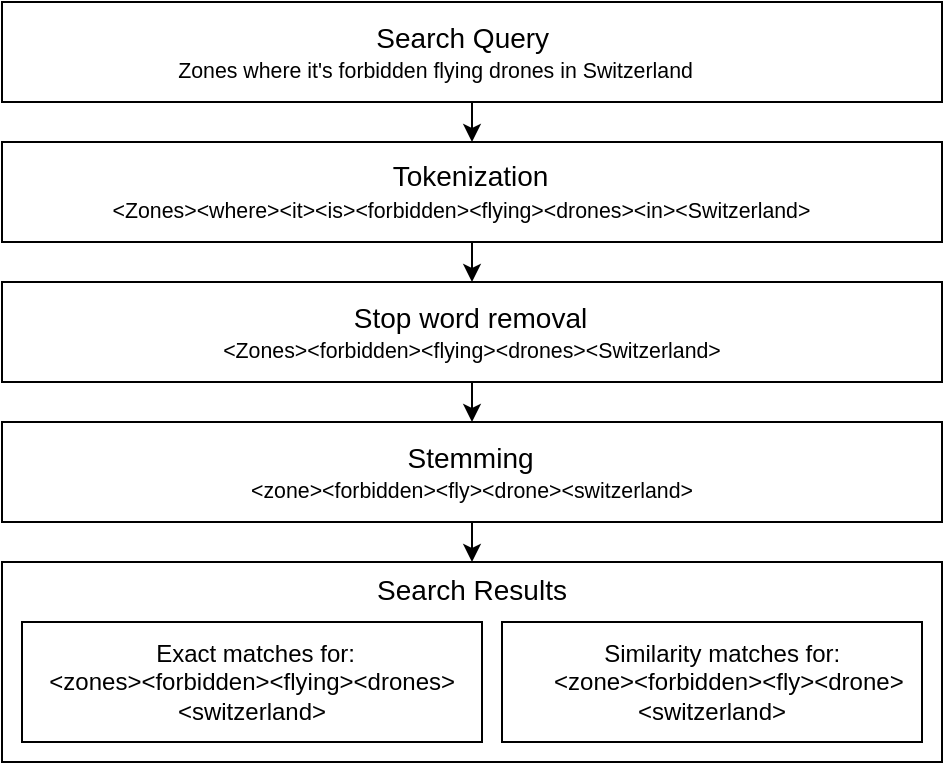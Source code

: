 <mxfile version="24.1.0" type="device">
  <diagram name="Seite-1" id="rYc_Q8sDxOewqW9Bmz8I">
    <mxGraphModel dx="799" dy="571" grid="1" gridSize="10" guides="1" tooltips="1" connect="1" arrows="1" fold="1" page="1" pageScale="1" pageWidth="827" pageHeight="1169" math="0" shadow="0">
      <root>
        <mxCell id="0" />
        <mxCell id="1" parent="0" />
        <mxCell id="Cep5sxL7EMLsXF3ZdVF6-10" style="edgeStyle=orthogonalEdgeStyle;rounded=0;orthogonalLoop=1;jettySize=auto;html=1;exitX=0.5;exitY=1;exitDx=0;exitDy=0;entryX=0.5;entryY=0;entryDx=0;entryDy=0;" edge="1" parent="1" source="Cep5sxL7EMLsXF3ZdVF6-1" target="Cep5sxL7EMLsXF3ZdVF6-2">
          <mxGeometry relative="1" as="geometry" />
        </mxCell>
        <mxCell id="Cep5sxL7EMLsXF3ZdVF6-1" value="&lt;div style=&quot;margin-top: 0pt; margin-bottom: 0pt; text-indent: -0.38in;&quot; class=&quot;O0&quot;&gt;&lt;font style=&quot;font-size: 14px;&quot;&gt;&amp;nbsp; &amp;nbsp; &amp;nbsp; &amp;nbsp; &amp;nbsp;Stop word removal&lt;/font&gt;&lt;span style=&quot;font-size: 10pt;&quot;&gt;&lt;br&gt;&lt;/span&gt;&lt;span style=&quot;font-size: 8pt; font-weight: normal;&quot;&gt;&amp;lt;Zones&amp;gt;&amp;lt;forbidden&amp;gt;&amp;lt;flying&amp;gt;&amp;lt;drones&amp;gt;&amp;lt;Switzerland&amp;gt;&lt;/span&gt;&lt;/div&gt;" style="rounded=0;whiteSpace=wrap;html=1;" vertex="1" parent="1">
          <mxGeometry x="170" y="280" width="470" height="50" as="geometry" />
        </mxCell>
        <mxCell id="Cep5sxL7EMLsXF3ZdVF6-11" style="edgeStyle=orthogonalEdgeStyle;rounded=0;orthogonalLoop=1;jettySize=auto;html=1;exitX=0.5;exitY=1;exitDx=0;exitDy=0;entryX=0.5;entryY=0;entryDx=0;entryDy=0;" edge="1" parent="1" source="Cep5sxL7EMLsXF3ZdVF6-2" target="Cep5sxL7EMLsXF3ZdVF6-5">
          <mxGeometry relative="1" as="geometry" />
        </mxCell>
        <mxCell id="Cep5sxL7EMLsXF3ZdVF6-2" value="&lt;div style=&quot;margin-top: 0pt; margin-bottom: 0pt; text-indent: -0.38in;&quot; class=&quot;O0&quot;&gt;&lt;font style=&quot;font-size: 14px;&quot;&gt;&amp;nbsp; &amp;nbsp; &amp;nbsp; &amp;nbsp; &amp;nbsp;Stemming&lt;/font&gt;&lt;br&gt;&lt;span style=&quot;font-size: 8pt; font-weight: normal;&quot;&gt;&amp;lt;zone&amp;gt;&amp;lt;forbidden&amp;gt;&amp;lt;fly&amp;gt;&amp;lt;drone&amp;gt;&amp;lt;switzerland&amp;gt;&lt;/span&gt;&lt;/div&gt;" style="rounded=0;whiteSpace=wrap;html=1;" vertex="1" parent="1">
          <mxGeometry x="170" y="350" width="470" height="50" as="geometry" />
        </mxCell>
        <mxCell id="Cep5sxL7EMLsXF3ZdVF6-8" style="edgeStyle=orthogonalEdgeStyle;rounded=0;orthogonalLoop=1;jettySize=auto;html=1;exitX=0.5;exitY=1;exitDx=0;exitDy=0;entryX=0.5;entryY=0;entryDx=0;entryDy=0;" edge="1" parent="1" source="Cep5sxL7EMLsXF3ZdVF6-3" target="Cep5sxL7EMLsXF3ZdVF6-4">
          <mxGeometry relative="1" as="geometry" />
        </mxCell>
        <mxCell id="Cep5sxL7EMLsXF3ZdVF6-3" value="&lt;div style=&quot;margin-top: 0pt; margin-bottom: 0pt; text-indent: -0.38in;&quot; class=&quot;O0&quot;&gt;&lt;span style=&quot;font-size: 14px;&quot;&gt;&amp;nbsp; &amp;nbsp; &amp;nbsp; &amp;nbsp;Search Query&lt;/span&gt;&lt;/div&gt;&lt;div style=&quot;margin-top: 0pt; margin-bottom: 0pt; text-indent: -0.38in;&quot; class=&quot;O0&quot;&gt;&lt;span style=&quot;font-size: 8pt; font-weight: normal;&quot;&gt;Zones where it&#39;s forbidden flying drones in Switzerland&lt;/span&gt;&lt;/div&gt;" style="rounded=0;whiteSpace=wrap;html=1;align=center;" vertex="1" parent="1">
          <mxGeometry x="170" y="140" width="470" height="50" as="geometry" />
        </mxCell>
        <mxCell id="Cep5sxL7EMLsXF3ZdVF6-9" style="edgeStyle=orthogonalEdgeStyle;rounded=0;orthogonalLoop=1;jettySize=auto;html=1;exitX=0.5;exitY=1;exitDx=0;exitDy=0;entryX=0.5;entryY=0;entryDx=0;entryDy=0;" edge="1" parent="1" source="Cep5sxL7EMLsXF3ZdVF6-4" target="Cep5sxL7EMLsXF3ZdVF6-1">
          <mxGeometry relative="1" as="geometry" />
        </mxCell>
        <mxCell id="Cep5sxL7EMLsXF3ZdVF6-4" value="&lt;div style=&quot;margin-top: 0pt; margin-bottom: 0pt; text-indent: -0.38in;&quot; class=&quot;O0&quot;&gt;&lt;font style=&quot;font-size: 14px;&quot;&gt;&amp;nbsp; &amp;nbsp; &amp;nbsp; &amp;nbsp; &amp;nbsp;Tokenization&lt;/font&gt;&lt;/div&gt;&lt;div style=&quot;margin-top: 0pt; margin-bottom: 0pt; text-indent: -0.38in;&quot; class=&quot;O0&quot;&gt;&lt;span style=&quot;text-indent: -0.38in; background-color: initial; font-size: 13.333px;&quot;&gt;&amp;nbsp; &amp;nbsp; &amp;nbsp; &amp;nbsp;&lt;/span&gt;&lt;span style=&quot;font-size: 8pt; text-indent: -0.38in; background-color: initial;&quot;&gt;&amp;lt;Zones&amp;gt;&amp;lt;where&amp;gt;&amp;lt;it&amp;gt;&amp;lt;is&amp;gt;&amp;lt;forbidden&amp;gt;&amp;lt;flying&amp;gt;&amp;lt;drones&amp;gt;&amp;lt;in&amp;gt;&amp;lt;Switzerland&amp;gt;&lt;/span&gt;&lt;/div&gt;" style="rounded=0;whiteSpace=wrap;html=1;align=center;" vertex="1" parent="1">
          <mxGeometry x="170" y="210" width="470" height="50" as="geometry" />
        </mxCell>
        <mxCell id="Cep5sxL7EMLsXF3ZdVF6-5" value="&lt;div&gt;&lt;font style=&quot;font-size: 14px;&quot;&gt;Search Results&lt;/font&gt;&lt;/div&gt;&lt;div&gt;&lt;br&gt;&lt;/div&gt;&lt;div&gt;&lt;br&gt;&lt;/div&gt;&lt;div&gt;&lt;br&gt;&lt;/div&gt;&lt;div&gt;&lt;br&gt;&lt;/div&gt;&lt;div&gt;&lt;br&gt;&lt;/div&gt;" style="rounded=0;whiteSpace=wrap;html=1;" vertex="1" parent="1">
          <mxGeometry x="170" y="420" width="470" height="100" as="geometry" />
        </mxCell>
        <mxCell id="Cep5sxL7EMLsXF3ZdVF6-6" value="&lt;div style=&quot;language:de-CH;margin-top:0pt;margin-bottom:0pt;&lt;br/&gt;margin-left:.38in;text-indent:-.38in;language:de-CH&quot; class=&quot;O0&quot;&gt;&lt;span style=&quot;language:de-CH&quot;&gt;&amp;nbsp; &amp;nbsp; &amp;nbsp; &amp;nbsp; &amp;nbsp; &amp;nbsp; &amp;nbsp;Exact matches for:&amp;nbsp;&lt;/span&gt;&lt;/div&gt;&lt;div style=&quot;language:de-CH;margin-top:0pt;margin-bottom:0pt;&lt;br/&gt;margin-left:.38in;text-indent:-.38in;language:de-CH&quot; class=&quot;O0&quot;&gt;&lt;span style=&quot;language:de-CH;font-weight:normal;font-style:normal&quot;&gt;&amp;nbsp; &amp;nbsp; &amp;nbsp; &amp;nbsp; &amp;nbsp; &amp;nbsp;&amp;lt;zones&amp;gt;&amp;lt;forbidden&amp;gt;&amp;lt;flying&amp;gt;&amp;lt;drones&amp;gt;&amp;lt;switzerland&amp;gt;&lt;/span&gt;&lt;/div&gt;" style="rounded=0;whiteSpace=wrap;html=1;" vertex="1" parent="1">
          <mxGeometry x="180" y="450" width="230" height="60" as="geometry" />
        </mxCell>
        <mxCell id="Cep5sxL7EMLsXF3ZdVF6-7" value="&lt;div style=&quot;language:de-CH;margin-top:0pt;margin-bottom:0pt;&lt;br/&gt;margin-left:.38in;text-indent:-.38in;language:de-CH&quot; class=&quot;O0&quot;&gt;&lt;span style=&quot;language:de-CH&quot;&gt;&amp;nbsp; &amp;nbsp; &amp;nbsp; &amp;nbsp; &amp;nbsp; &amp;nbsp; &amp;nbsp; &amp;nbsp;Similarity matches for:&amp;nbsp;&lt;/span&gt;&lt;/div&gt;&lt;div style=&quot;language:de-CH;margin-top:0pt;margin-bottom:0pt;&lt;br/&gt;margin-left:.38in;text-indent:-.38in;language:de-CH&quot; class=&quot;O0&quot;&gt;&lt;span style=&quot;language:de-CH;font-weight:normal;font-style:normal&quot;&gt;&amp;nbsp; &amp;nbsp; &amp;nbsp; &amp;nbsp; &amp;nbsp; &amp;nbsp; &amp;nbsp; &amp;nbsp; &amp;lt;zone&amp;gt;&amp;lt;forbidden&amp;gt;&amp;lt;fly&amp;gt;&amp;lt;drone&amp;gt;&amp;lt;switzerland&amp;gt;&lt;/span&gt;&lt;/div&gt;" style="rounded=0;whiteSpace=wrap;html=1;" vertex="1" parent="1">
          <mxGeometry x="420" y="450" width="210" height="60" as="geometry" />
        </mxCell>
      </root>
    </mxGraphModel>
  </diagram>
</mxfile>
